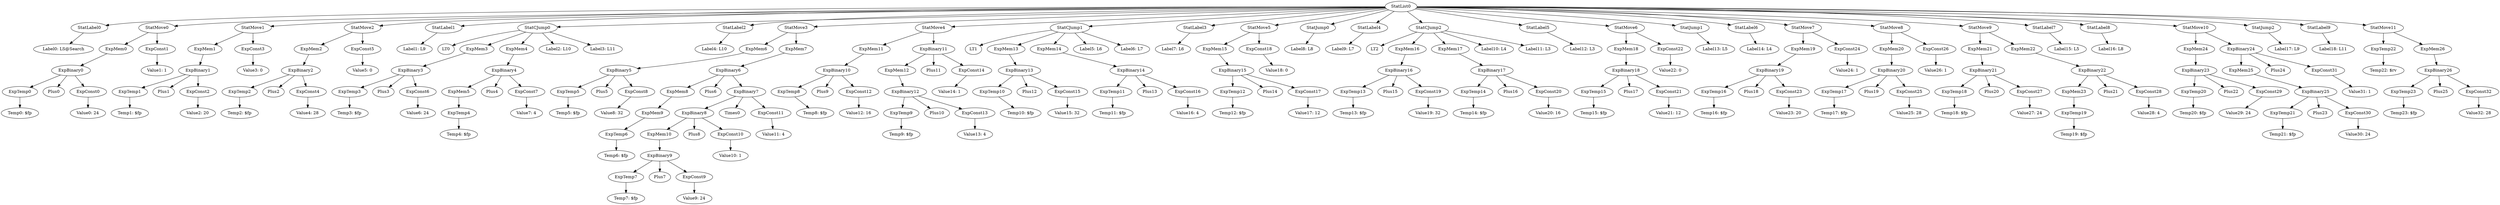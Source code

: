 digraph {
	ordering = out;
	ExpBinary26 -> ExpTemp23;
	ExpBinary26 -> Plus25;
	ExpBinary26 -> ExpConst32;
	ExpTemp22 -> "Temp22: $rv";
	StatLabel9 -> "Label18: L11";
	StatJump2 -> "Label17: L9";
	ExpBinary24 -> ExpMem25;
	ExpBinary24 -> Plus24;
	ExpBinary24 -> ExpConst31;
	ExpMem26 -> ExpBinary26;
	ExpMem25 -> ExpBinary25;
	ExpBinary25 -> ExpTemp21;
	ExpBinary25 -> Plus23;
	ExpBinary25 -> ExpConst30;
	ExpTemp21 -> "Temp21: $fp";
	StatMove10 -> ExpMem24;
	StatMove10 -> ExpBinary24;
	ExpMem24 -> ExpBinary23;
	ExpConst29 -> "Value29: 24";
	StatLabel8 -> "Label16: L8";
	ExpMem22 -> ExpBinary22;
	ExpMem23 -> ExpTemp19;
	StatMove9 -> ExpMem21;
	StatMove9 -> ExpMem22;
	ExpConst27 -> "Value27: 24";
	ExpBinary21 -> ExpTemp18;
	ExpBinary21 -> Plus20;
	ExpBinary21 -> ExpConst27;
	ExpTemp18 -> "Temp18: $fp";
	StatLabel7 -> "Label15: L5";
	StatMove8 -> ExpMem20;
	StatMove8 -> ExpConst26;
	ExpMem20 -> ExpBinary20;
	ExpBinary20 -> ExpTemp17;
	ExpBinary20 -> Plus19;
	ExpBinary20 -> ExpConst25;
	StatMove7 -> ExpMem19;
	StatMove7 -> ExpConst24;
	ExpBinary19 -> ExpTemp16;
	ExpBinary19 -> Plus18;
	ExpBinary19 -> ExpConst23;
	ExpBinary5 -> ExpTemp5;
	ExpBinary5 -> Plus5;
	ExpBinary5 -> ExpConst8;
	ExpTemp9 -> "Temp9: $fp";
	ExpTemp6 -> "Temp6: $fp";
	ExpMem19 -> ExpBinary19;
	StatMove6 -> ExpMem18;
	StatMove6 -> ExpConst22;
	ExpBinary8 -> ExpMem10;
	ExpBinary8 -> Plus8;
	ExpBinary8 -> ExpConst10;
	ExpConst24 -> "Value24: 1";
	StatMove3 -> ExpMem6;
	StatMove3 -> ExpMem7;
	ExpMem6 -> ExpBinary5;
	ExpTemp16 -> "Temp16: $fp";
	StatCJump2 -> LT2;
	StatCJump2 -> ExpMem16;
	StatCJump2 -> ExpMem17;
	StatCJump2 -> "Label10: L4";
	StatCJump2 -> "Label11: L3";
	ExpTemp20 -> "Temp20: $fp";
	ExpConst8 -> "Value8: 32";
	ExpConst4 -> "Value4: 28";
	ExpBinary18 -> ExpTemp15;
	ExpBinary18 -> Plus17;
	ExpBinary18 -> ExpConst21;
	ExpConst0 -> "Value0: 24";
	ExpTemp7 -> "Temp7: $fp";
	ExpTemp0 -> "Temp0: $fp";
	ExpMem3 -> ExpBinary3;
	ExpConst6 -> "Value6: 24";
	ExpTemp23 -> "Temp23: $fp";
	ExpTemp17 -> "Temp17: $fp";
	ExpMem9 -> ExpTemp6;
	ExpConst31 -> "Value31: 1";
	ExpMem1 -> ExpBinary1;
	ExpTemp3 -> "Temp3: $fp";
	ExpTemp4 -> "Temp4: $fp";
	StatLabel5 -> "Label12: L3";
	ExpBinary4 -> ExpMem5;
	ExpBinary4 -> Plus4;
	ExpBinary4 -> ExpConst7;
	ExpTemp1 -> "Temp1: $fp";
	ExpConst17 -> "Value17: 12";
	ExpMem0 -> ExpBinary0;
	ExpConst1 -> "Value1: 1";
	ExpBinary22 -> ExpMem23;
	ExpBinary22 -> Plus21;
	ExpBinary22 -> ExpConst28;
	ExpTemp19 -> "Temp19: $fp";
	StatLabel0 -> "Label0: LS@Search";
	ExpBinary2 -> ExpTemp2;
	ExpBinary2 -> Plus2;
	ExpBinary2 -> ExpConst4;
	ExpMem5 -> ExpTemp4;
	ExpConst26 -> "Value26: 1";
	ExpConst2 -> "Value2: 20";
	ExpMem21 -> ExpBinary21;
	ExpConst5 -> "Value5: 0";
	StatLabel1 -> "Label1: L9";
	ExpMem2 -> ExpBinary2;
	ExpConst23 -> "Value23: 20";
	StatLabel6 -> "Label14: L4";
	ExpTemp12 -> "Temp12: $fp";
	StatMove0 -> ExpMem0;
	StatMove0 -> ExpConst1;
	ExpBinary11 -> ExpMem12;
	ExpBinary11 -> Plus11;
	ExpBinary11 -> ExpConst14;
	ExpMem4 -> ExpBinary4;
	ExpBinary0 -> ExpTemp0;
	ExpBinary0 -> Plus0;
	ExpBinary0 -> ExpConst0;
	ExpConst7 -> "Value7: 4";
	ExpBinary6 -> ExpMem8;
	ExpBinary6 -> Plus6;
	ExpBinary6 -> ExpBinary7;
	ExpMem16 -> ExpBinary16;
	ExpConst3 -> "Value3: 0";
	ExpTemp2 -> "Temp2: $fp";
	ExpMem8 -> ExpMem9;
	StatMove1 -> ExpMem1;
	StatMove1 -> ExpConst3;
	ExpMem13 -> ExpBinary13;
	StatCJump0 -> LT0;
	StatCJump0 -> ExpMem3;
	StatCJump0 -> ExpMem4;
	StatCJump0 -> "Label2: L10";
	StatCJump0 -> "Label3: L11";
	ExpConst16 -> "Value16: 4";
	ExpBinary1 -> ExpTemp1;
	ExpBinary1 -> Plus1;
	ExpBinary1 -> ExpConst2;
	ExpConst10 -> "Value10: 1";
	ExpConst9 -> "Value9: 24";
	StatLabel2 -> "Label4: L10";
	StatMove5 -> ExpMem15;
	StatMove5 -> ExpConst18;
	StatMove4 -> ExpMem11;
	StatMove4 -> ExpBinary11;
	ExpBinary9 -> ExpTemp7;
	ExpBinary9 -> Plus7;
	ExpBinary9 -> ExpConst9;
	ExpBinary7 -> ExpBinary8;
	ExpBinary7 -> Times0;
	ExpBinary7 -> ExpConst11;
	ExpConst32 -> "Value32: 28";
	ExpMem15 -> ExpBinary15;
	ExpTemp8 -> "Temp8: $fp";
	ExpConst12 -> "Value12: 16";
	StatList0 -> StatLabel0;
	StatList0 -> StatMove0;
	StatList0 -> StatMove1;
	StatList0 -> StatMove2;
	StatList0 -> StatLabel1;
	StatList0 -> StatCJump0;
	StatList0 -> StatLabel2;
	StatList0 -> StatMove3;
	StatList0 -> StatMove4;
	StatList0 -> StatCJump1;
	StatList0 -> StatLabel3;
	StatList0 -> StatMove5;
	StatList0 -> StatJump0;
	StatList0 -> StatLabel4;
	StatList0 -> StatCJump2;
	StatList0 -> StatLabel5;
	StatList0 -> StatMove6;
	StatList0 -> StatJump1;
	StatList0 -> StatLabel6;
	StatList0 -> StatMove7;
	StatList0 -> StatMove8;
	StatList0 -> StatMove9;
	StatList0 -> StatLabel7;
	StatList0 -> StatLabel8;
	StatList0 -> StatMove10;
	StatList0 -> StatJump2;
	StatList0 -> StatLabel9;
	StatList0 -> StatMove11;
	ExpConst11 -> "Value11: 4";
	StatLabel3 -> "Label7: L6";
	ExpBinary3 -> ExpTemp3;
	ExpBinary3 -> Plus3;
	ExpBinary3 -> ExpConst6;
	ExpMem7 -> ExpBinary6;
	ExpConst15 -> "Value15: 32";
	ExpBinary10 -> ExpTemp8;
	ExpBinary10 -> Plus9;
	ExpBinary10 -> ExpConst12;
	ExpMem17 -> ExpBinary17;
	StatMove11 -> ExpTemp22;
	StatMove11 -> ExpMem26;
	ExpMem11 -> ExpBinary10;
	ExpConst18 -> "Value18: 0";
	ExpBinary12 -> ExpTemp9;
	ExpBinary12 -> Plus10;
	ExpBinary12 -> ExpConst13;
	ExpConst13 -> "Value13: 4";
	ExpTemp13 -> "Temp13: $fp";
	ExpMem12 -> ExpBinary12;
	ExpConst14 -> "Value14: 1";
	ExpConst25 -> "Value25: 28";
	StatCJump1 -> LT1;
	StatCJump1 -> ExpMem13;
	StatCJump1 -> ExpMem14;
	StatCJump1 -> "Label5: L6";
	StatCJump1 -> "Label6: L7";
	ExpConst30 -> "Value30: 24";
	ExpMem10 -> ExpBinary9;
	ExpTemp10 -> "Temp10: $fp";
	ExpBinary23 -> ExpTemp20;
	ExpBinary23 -> Plus22;
	ExpBinary23 -> ExpConst29;
	StatMove2 -> ExpMem2;
	StatMove2 -> ExpConst5;
	ExpBinary13 -> ExpTemp10;
	ExpBinary13 -> Plus12;
	ExpBinary13 -> ExpConst15;
	ExpConst20 -> "Value20: 16";
	ExpTemp11 -> "Temp11: $fp";
	ExpConst22 -> "Value22: 0";
	ExpBinary14 -> ExpTemp11;
	ExpBinary14 -> Plus13;
	ExpBinary14 -> ExpConst16;
	ExpMem14 -> ExpBinary14;
	ExpBinary15 -> ExpTemp12;
	ExpBinary15 -> Plus14;
	ExpBinary15 -> ExpConst17;
	StatJump0 -> "Label8: L8";
	StatLabel4 -> "Label9: L7";
	ExpConst28 -> "Value28: 4";
	ExpBinary16 -> ExpTemp13;
	ExpBinary16 -> Plus15;
	ExpBinary16 -> ExpConst19;
	ExpConst19 -> "Value19: 32";
	ExpTemp14 -> "Temp14: $fp";
	ExpTemp5 -> "Temp5: $fp";
	ExpBinary17 -> ExpTemp14;
	ExpBinary17 -> Plus16;
	ExpBinary17 -> ExpConst20;
	ExpTemp15 -> "Temp15: $fp";
	ExpConst21 -> "Value21: 12";
	ExpMem18 -> ExpBinary18;
	StatJump1 -> "Label13: L5";
}

